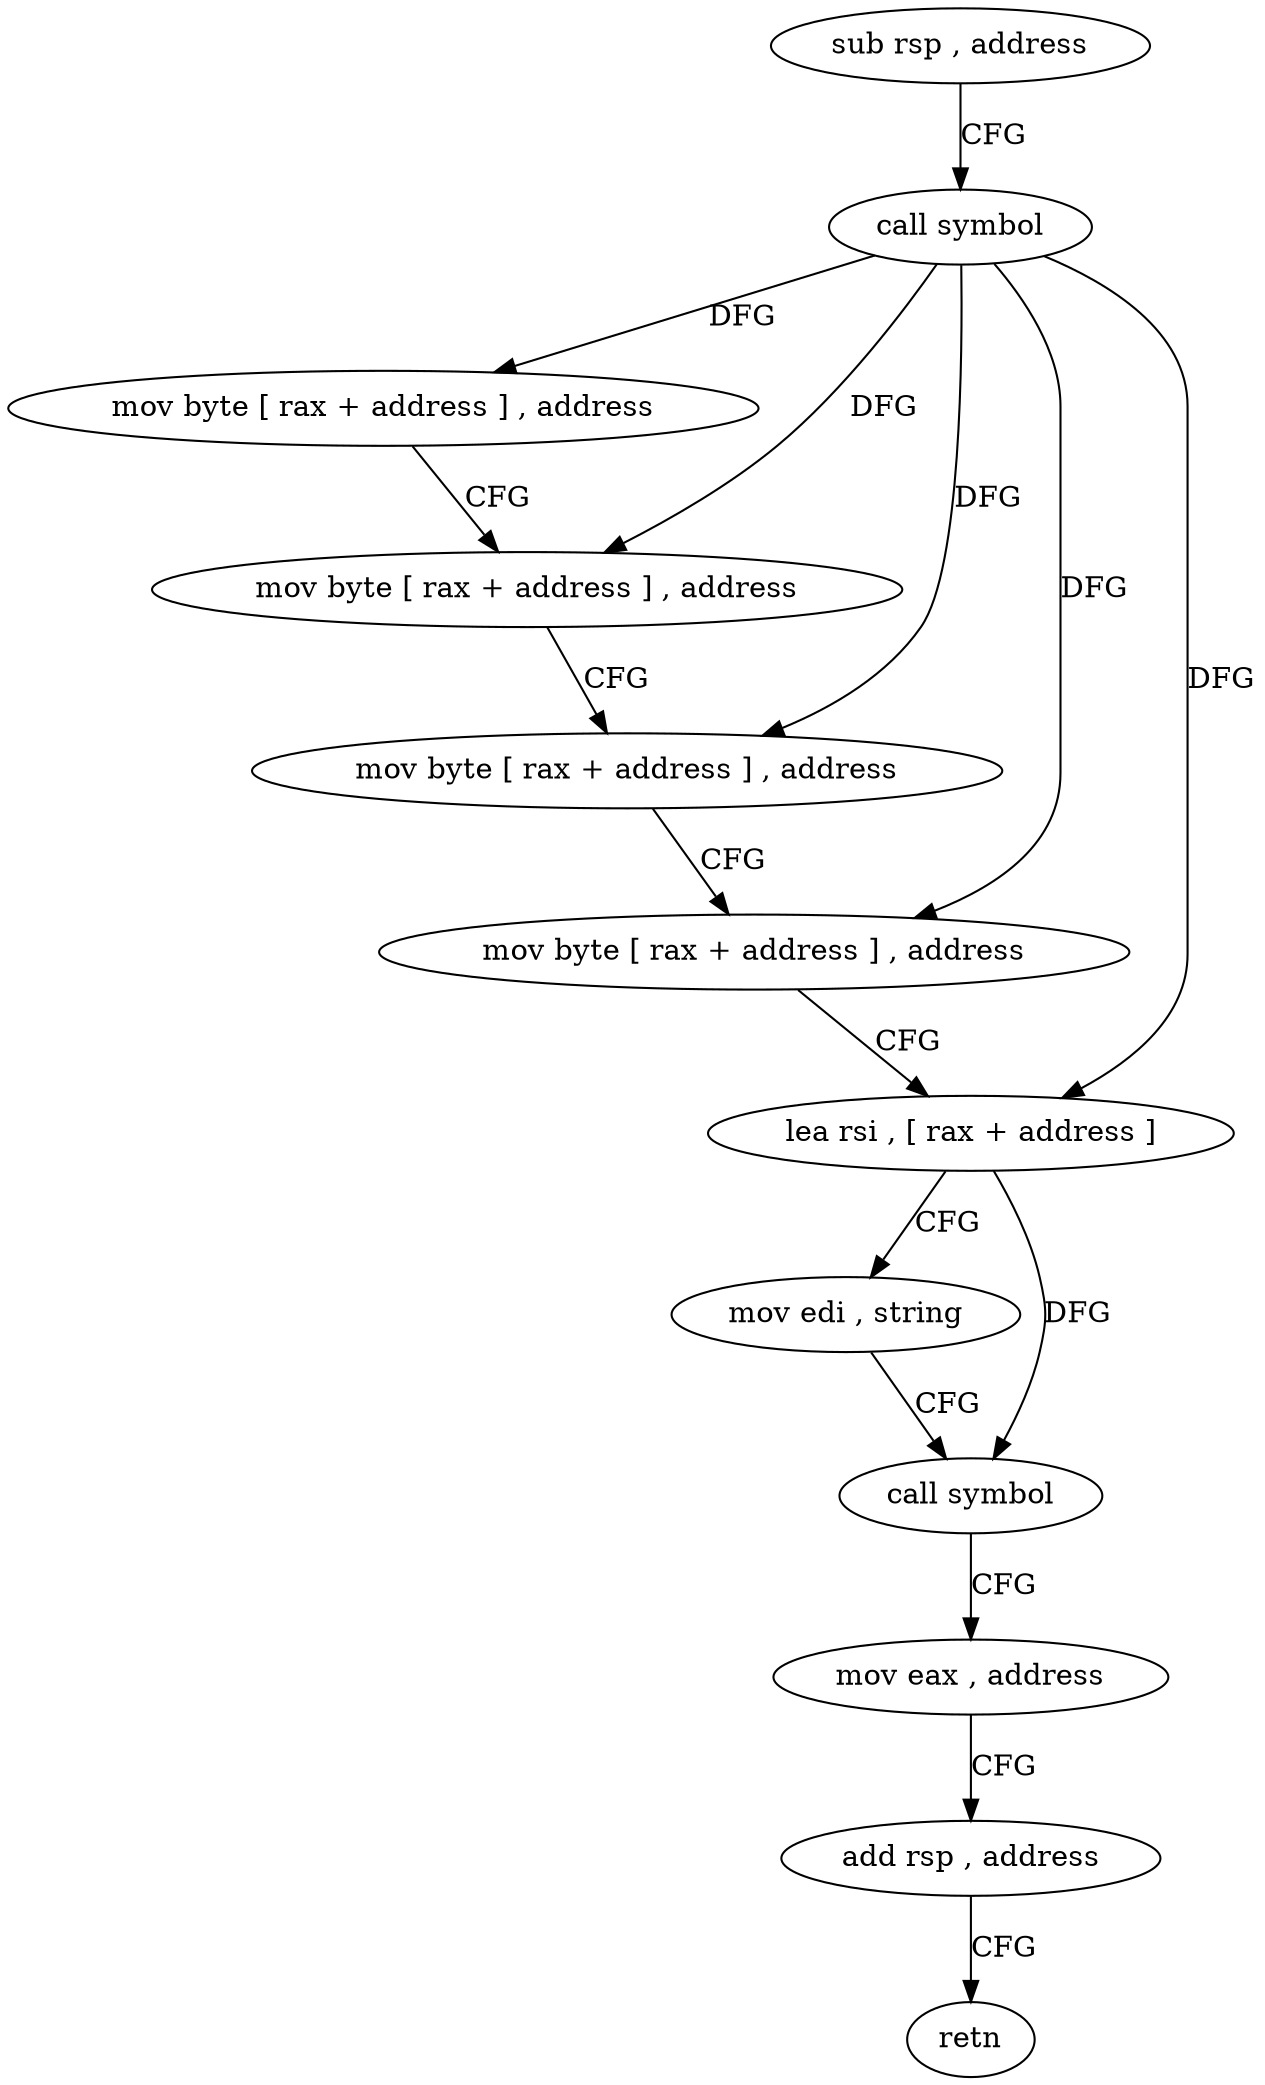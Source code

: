 digraph "func" {
"4253588" [label = "sub rsp , address" ]
"4253592" [label = "call symbol" ]
"4253597" [label = "mov byte [ rax + address ] , address" ]
"4253601" [label = "mov byte [ rax + address ] , address" ]
"4253605" [label = "mov byte [ rax + address ] , address" ]
"4253609" [label = "mov byte [ rax + address ] , address" ]
"4253613" [label = "lea rsi , [ rax + address ]" ]
"4253617" [label = "mov edi , string" ]
"4253622" [label = "call symbol" ]
"4253627" [label = "mov eax , address" ]
"4253632" [label = "add rsp , address" ]
"4253636" [label = "retn" ]
"4253588" -> "4253592" [ label = "CFG" ]
"4253592" -> "4253597" [ label = "DFG" ]
"4253592" -> "4253601" [ label = "DFG" ]
"4253592" -> "4253605" [ label = "DFG" ]
"4253592" -> "4253609" [ label = "DFG" ]
"4253592" -> "4253613" [ label = "DFG" ]
"4253597" -> "4253601" [ label = "CFG" ]
"4253601" -> "4253605" [ label = "CFG" ]
"4253605" -> "4253609" [ label = "CFG" ]
"4253609" -> "4253613" [ label = "CFG" ]
"4253613" -> "4253617" [ label = "CFG" ]
"4253613" -> "4253622" [ label = "DFG" ]
"4253617" -> "4253622" [ label = "CFG" ]
"4253622" -> "4253627" [ label = "CFG" ]
"4253627" -> "4253632" [ label = "CFG" ]
"4253632" -> "4253636" [ label = "CFG" ]
}
